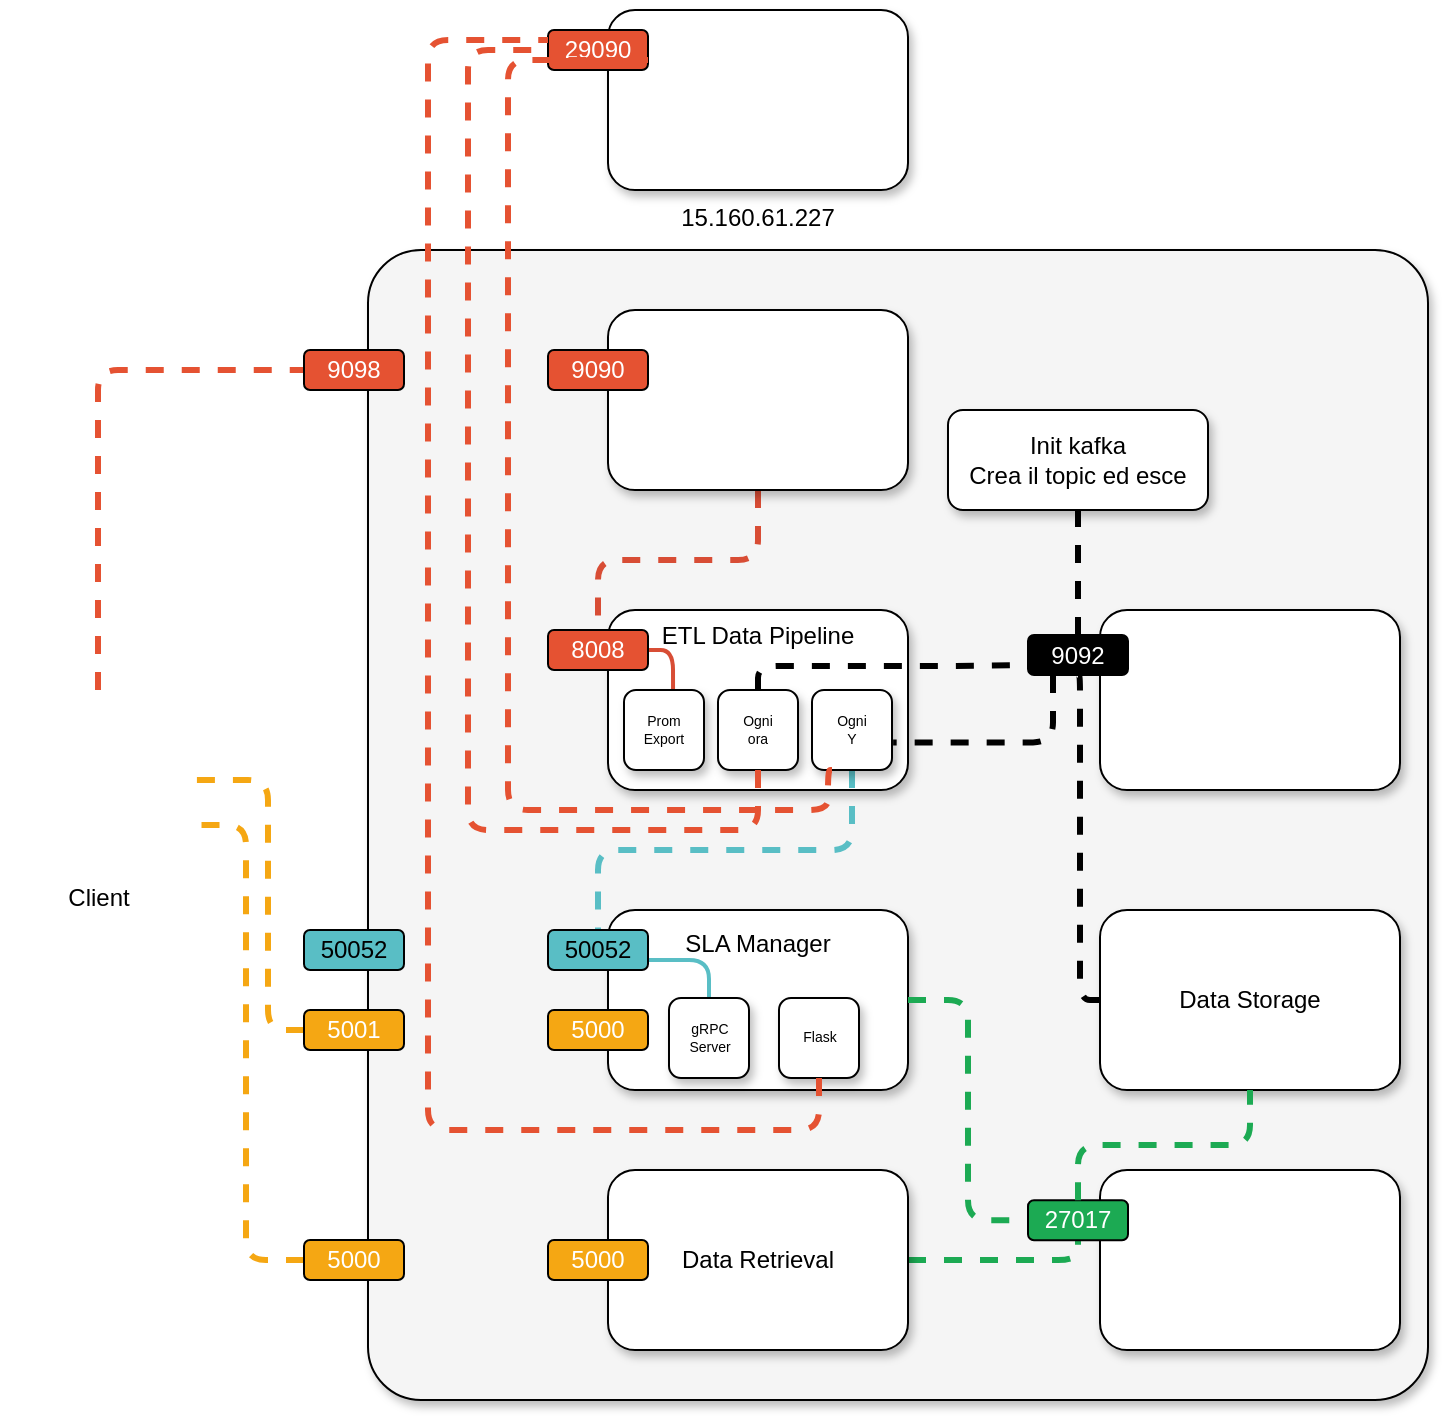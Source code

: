 <mxfile version="20.8.13" type="onedrive" pages="2"><diagram name="Compose" id="aaaa8250-4180-3840-79b5-4cada1eebb92"><mxGraphModel grid="1" page="1" gridSize="10" guides="1" tooltips="1" connect="1" arrows="1" fold="1" pageScale="1" pageWidth="850" pageHeight="1100" background="none" math="0" shadow="0"><root><mxCell id="0"/><mxCell id="1" parent="0"/><mxCell id="utp1hqAdSH0LAiPVSdbg-97" value="" style="rounded=1;whiteSpace=wrap;html=1;shadow=1;glass=0;sketch=0;strokeColor=#000000;strokeWidth=1;fontSize=12;fontColor=#000000;fillColor=#F5F5F5;arcSize=5;" vertex="1" parent="1"><mxGeometry x="1110" y="130" width="530" height="575" as="geometry"/></mxCell><mxCell id="iG1e5F6PXQnCfZHPMKA4-1" value="&lt;p style=&quot;line-height: 110%;&quot;&gt;ETL Data Pipeline&lt;/p&gt;&lt;p style=&quot;line-height: 110%;&quot;&gt;&lt;br&gt;&lt;/p&gt;&lt;p style=&quot;line-height: 220%;&quot;&gt;&lt;br&gt;&lt;/p&gt;" style="rounded=1;whiteSpace=wrap;html=1;sketch=0;shadow=1;glass=0;labelPosition=center;verticalLabelPosition=middle;align=center;verticalAlign=middle;spacing=15;" vertex="1" parent="1"><mxGeometry x="1230" y="310" width="150" height="90" as="geometry"/></mxCell><mxCell id="iG1e5F6PXQnCfZHPMKA4-5" style="edgeStyle=orthogonalEdgeStyle;orthogonalLoop=1;jettySize=auto;html=1;exitX=0.5;exitY=1;exitDx=0;exitDy=0;entryX=0.5;entryY=0;entryDx=0;entryDy=0;endArrow=none;endFill=0;strokeColor=#59BEC5;strokeWidth=3;rounded=1;dashed=1;" edge="1" parent="1" source="utp1hqAdSH0LAiPVSdbg-33" target="iG1e5F6PXQnCfZHPMKA4-4"><mxGeometry relative="1" as="geometry"><Array as="points"><mxPoint x="1352" y="430"/><mxPoint x="1225" y="430"/></Array></mxGeometry></mxCell><mxCell id="utp1hqAdSH0LAiPVSdbg-12" value="15.160.61.227" style="group;labelPosition=center;verticalLabelPosition=bottom;align=center;verticalAlign=top;" connectable="0" vertex="1" parent="1"><mxGeometry x="1230" y="10" width="150" height="90" as="geometry"/></mxCell><mxCell id="utp1hqAdSH0LAiPVSdbg-6" value="" style="rounded=1;whiteSpace=wrap;html=1;fontSize=12;fillColor=default;sketch=0;shadow=1;glass=0;" vertex="1" parent="utp1hqAdSH0LAiPVSdbg-12"><mxGeometry width="150" height="90" as="geometry"/></mxCell><mxCell id="utp1hqAdSH0LAiPVSdbg-4" value="" style="shape=image;imageAspect=0;aspect=fixed;verticalLabelPosition=bottom;verticalAlign=top;rounded=1;shadow=1;glass=0;sketch=0;fontSize=7;fillColor=default;image=https://www.vectorlogo.zone/logos/prometheusio/prometheusio-ar21.png;" vertex="1" parent="utp1hqAdSH0LAiPVSdbg-12"><mxGeometry x="5" y="10" width="140" height="70" as="geometry"/></mxCell><mxCell id="iG1e5F6PXQnCfZHPMKA4-6" value="" style="group;rounded=0;" vertex="1" connectable="0" parent="1"><mxGeometry x="1130" y="460" width="250" height="90" as="geometry"/></mxCell><mxCell id="iG1e5F6PXQnCfZHPMKA4-2" value="SLA Manager&lt;br&gt;&lt;br&gt;&lt;br&gt;&lt;br&gt;&lt;br&gt;" style="rounded=1;whiteSpace=wrap;html=1;glass=0;shadow=1;sketch=0;" vertex="1" parent="iG1e5F6PXQnCfZHPMKA4-6"><mxGeometry x="100" width="150" height="90" as="geometry"/></mxCell><mxCell id="iG1e5F6PXQnCfZHPMKA4-3" value="5000" style="rounded=1;whiteSpace=wrap;html=1;fillColor=#F5A713;fontColor=#FFFFFF;" vertex="1" parent="iG1e5F6PXQnCfZHPMKA4-6"><mxGeometry x="70" y="50" width="50" height="20" as="geometry"/></mxCell><mxCell id="utp1hqAdSH0LAiPVSdbg-53" style="edgeStyle=orthogonalEdgeStyle;rounded=1;orthogonalLoop=1;jettySize=auto;html=1;exitX=1;exitY=0.75;exitDx=0;exitDy=0;entryX=0.5;entryY=0;entryDx=0;entryDy=0;strokeColor=#59BEC5;strokeWidth=2;fontSize=7;endArrow=none;endFill=0;" edge="1" parent="iG1e5F6PXQnCfZHPMKA4-6" source="iG1e5F6PXQnCfZHPMKA4-4" target="utp1hqAdSH0LAiPVSdbg-49"><mxGeometry relative="1" as="geometry"/></mxCell><mxCell id="iG1e5F6PXQnCfZHPMKA4-4" value="50052" style="rounded=1;whiteSpace=wrap;html=1;fillColor=#59BEC5;" vertex="1" parent="iG1e5F6PXQnCfZHPMKA4-6"><mxGeometry x="70" y="10" width="50" height="20" as="geometry"/></mxCell><mxCell id="utp1hqAdSH0LAiPVSdbg-54" value="" style="group" connectable="0" vertex="1" parent="iG1e5F6PXQnCfZHPMKA4-6"><mxGeometry x="177" y="36" width="57" height="48" as="geometry"/></mxCell><mxCell id="utp1hqAdSH0LAiPVSdbg-46" value="Flask" style="rounded=1;whiteSpace=wrap;html=1;shadow=1;glass=0;sketch=0;strokeColor=#000000;strokeWidth=1;fontSize=7;fillColor=default;labelPosition=center;verticalLabelPosition=middle;align=center;verticalAlign=middle;" vertex="1" parent="utp1hqAdSH0LAiPVSdbg-54"><mxGeometry x="8.5" y="8" width="40.0" height="40" as="geometry"/></mxCell><mxCell id="utp1hqAdSH0LAiPVSdbg-45" value="" style="group" connectable="0" vertex="1" parent="utp1hqAdSH0LAiPVSdbg-54"><mxGeometry width="57" height="48" as="geometry"/></mxCell><mxCell id="utp1hqAdSH0LAiPVSdbg-47" value="" style="shape=image;imageAspect=0;aspect=fixed;verticalLabelPosition=bottom;verticalAlign=top;clipPath=inset(45.95% 40.67% 28.61% 51%);rounded=1;shadow=1;glass=0;sketch=0;strokeColor=#000000;strokeWidth=1;fontSize=7;fillColor=default;image=https://www.cs.uic.edu/~jbell/CourseNotes/OperatingSystems/images/Chapter4/4_01_ThreadDiagram.jpg;" vertex="1" parent="utp1hqAdSH0LAiPVSdbg-45"><mxGeometry width="16.751" height="29.474" as="geometry"/></mxCell><mxCell id="utp1hqAdSH0LAiPVSdbg-55" value="" style="group" connectable="0" vertex="1" parent="iG1e5F6PXQnCfZHPMKA4-6"><mxGeometry x="122" y="36" width="57" height="48" as="geometry"/></mxCell><mxCell id="utp1hqAdSH0LAiPVSdbg-49" value="gRPC&lt;br&gt;Server" style="rounded=1;whiteSpace=wrap;html=1;shadow=1;glass=0;sketch=0;strokeColor=#000000;strokeWidth=1;fontSize=7;fillColor=default;labelPosition=center;verticalLabelPosition=middle;align=center;verticalAlign=middle;" vertex="1" parent="utp1hqAdSH0LAiPVSdbg-55"><mxGeometry x="8.5" y="8" width="40.0" height="40" as="geometry"/></mxCell><mxCell id="utp1hqAdSH0LAiPVSdbg-48" value="" style="group" connectable="0" vertex="1" parent="utp1hqAdSH0LAiPVSdbg-55"><mxGeometry width="57" height="48" as="geometry"/></mxCell><mxCell id="utp1hqAdSH0LAiPVSdbg-50" value="" style="shape=image;imageAspect=0;aspect=fixed;verticalLabelPosition=bottom;verticalAlign=top;clipPath=inset(45.95% 40.67% 28.61% 51%);rounded=1;shadow=1;glass=0;sketch=0;strokeColor=#000000;strokeWidth=1;fontSize=7;fillColor=default;image=https://www.cs.uic.edu/~jbell/CourseNotes/OperatingSystems/images/Chapter4/4_01_ThreadDiagram.jpg;" vertex="1" parent="utp1hqAdSH0LAiPVSdbg-48"><mxGeometry width="16.751" height="29.474" as="geometry"/></mxCell><mxCell id="utp1hqAdSH0LAiPVSdbg-20" style="edgeStyle=orthogonalEdgeStyle;rounded=1;orthogonalLoop=1;jettySize=auto;html=1;exitX=1;exitY=0.5;exitDx=0;exitDy=0;entryX=0;entryY=0.5;entryDx=0;entryDy=0;dashed=1;strokeColor=#1CAA53;strokeWidth=3;fontSize=7;endArrow=none;endFill=0;" edge="1" parent="1" source="iG1e5F6PXQnCfZHPMKA4-2" target="utp1hqAdSH0LAiPVSdbg-76"><mxGeometry relative="1" as="geometry"/></mxCell><mxCell id="utp1hqAdSH0LAiPVSdbg-25" style="edgeStyle=orthogonalEdgeStyle;orthogonalLoop=1;jettySize=auto;html=1;exitX=0.5;exitY=1;exitDx=0;exitDy=0;entryX=0.5;entryY=0;entryDx=0;entryDy=0;dashed=1;strokeColor=#D84D35;strokeWidth=3;fontSize=7;endArrow=none;endFill=0;rounded=1;" edge="1" parent="1" source="utp1hqAdSH0LAiPVSdbg-9" target="utp1hqAdSH0LAiPVSdbg-32"><mxGeometry relative="1" as="geometry"/></mxCell><mxCell id="utp1hqAdSH0LAiPVSdbg-27" style="edgeStyle=orthogonalEdgeStyle;orthogonalLoop=1;jettySize=auto;html=1;exitX=1;exitY=0.5;exitDx=0;exitDy=0;dashed=1;strokeColor=#1CAA53;strokeWidth=3;fontSize=7;endArrow=none;endFill=0;rounded=1;entryX=0.5;entryY=1;entryDx=0;entryDy=0;" edge="1" parent="1" source="utp1hqAdSH0LAiPVSdbg-26" target="utp1hqAdSH0LAiPVSdbg-76"><mxGeometry relative="1" as="geometry"><Array as="points"><mxPoint x="1465" y="635"/></Array></mxGeometry></mxCell><mxCell id="utp1hqAdSH0LAiPVSdbg-26" value="Data Retrieval" style="rounded=1;whiteSpace=wrap;html=1;sketch=0;shadow=1;glass=0;" vertex="1" parent="1"><mxGeometry x="1230" y="590" width="150" height="90" as="geometry"/></mxCell><mxCell id="utp1hqAdSH0LAiPVSdbg-51" style="edgeStyle=orthogonalEdgeStyle;orthogonalLoop=1;jettySize=auto;html=1;exitX=1;exitY=0.5;exitDx=0;exitDy=0;entryX=0.613;entryY=0.002;entryDx=0;entryDy=0;strokeColor=#D84D35;strokeWidth=2;fontSize=7;endArrow=none;endFill=0;entryPerimeter=0;rounded=1;" edge="1" parent="1" source="utp1hqAdSH0LAiPVSdbg-32" target="utp1hqAdSH0LAiPVSdbg-43"><mxGeometry relative="1" as="geometry"><Array as="points"><mxPoint x="1263" y="330"/></Array></mxGeometry></mxCell><mxCell id="utp1hqAdSH0LAiPVSdbg-32" value="8008" style="rounded=1;whiteSpace=wrap;html=1;fillColor=#E55232;strokeColor=#000000;fontColor=#FFFFFF;" vertex="1" parent="1"><mxGeometry x="1200" y="320" width="50" height="20" as="geometry"/></mxCell><mxCell id="utp1hqAdSH0LAiPVSdbg-38" value="" style="group" connectable="0" vertex="1" parent="1"><mxGeometry x="1325" y="342" width="57" height="48" as="geometry"/></mxCell><mxCell id="utp1hqAdSH0LAiPVSdbg-33" value="Ogni &lt;br&gt;Y" style="rounded=1;whiteSpace=wrap;html=1;shadow=1;glass=0;sketch=0;strokeColor=#000000;strokeWidth=1;fontSize=7;fillColor=default;labelPosition=center;verticalLabelPosition=middle;align=center;verticalAlign=middle;" vertex="1" parent="utp1hqAdSH0LAiPVSdbg-38"><mxGeometry x="7" y="8" width="40.0" height="40" as="geometry"/></mxCell><mxCell id="utp1hqAdSH0LAiPVSdbg-37" value="" style="shape=image;imageAspect=0;aspect=fixed;verticalLabelPosition=bottom;verticalAlign=top;clipPath=inset(45.95% 40.67% 28.61% 51%);rounded=1;shadow=1;glass=0;sketch=0;strokeColor=#000000;strokeWidth=1;fontSize=7;fillColor=default;image=https://www.cs.uic.edu/~jbell/CourseNotes/OperatingSystems/images/Chapter4/4_01_ThreadDiagram.jpg;" vertex="1" parent="utp1hqAdSH0LAiPVSdbg-38"><mxGeometry width="16.751" height="29.474" as="geometry"/></mxCell><mxCell id="utp1hqAdSH0LAiPVSdbg-39" value="" style="group" connectable="0" vertex="1" parent="1"><mxGeometry x="1278" y="342" width="57" height="48" as="geometry"/></mxCell><mxCell id="utp1hqAdSH0LAiPVSdbg-40" value="Ogni &lt;br&gt;ora" style="rounded=1;whiteSpace=wrap;html=1;shadow=1;glass=0;sketch=0;strokeColor=#000000;strokeWidth=1;fontSize=7;fillColor=default;labelPosition=center;verticalLabelPosition=middle;align=center;verticalAlign=middle;" vertex="1" parent="utp1hqAdSH0LAiPVSdbg-39"><mxGeometry x="7" y="8" width="40" height="40" as="geometry"/></mxCell><mxCell id="utp1hqAdSH0LAiPVSdbg-41" value="" style="shape=image;imageAspect=0;aspect=fixed;verticalLabelPosition=bottom;verticalAlign=top;clipPath=inset(45.95% 40.67% 28.61% 51%);rounded=1;shadow=1;glass=0;sketch=0;strokeColor=#000000;strokeWidth=1;fontSize=7;fillColor=default;image=https://www.cs.uic.edu/~jbell/CourseNotes/OperatingSystems/images/Chapter4/4_01_ThreadDiagram.jpg;" vertex="1" parent="utp1hqAdSH0LAiPVSdbg-39"><mxGeometry width="17.05" height="30" as="geometry"/></mxCell><mxCell id="utp1hqAdSH0LAiPVSdbg-42" value="" style="group" connectable="0" vertex="1" parent="1"><mxGeometry x="1231" y="342" width="57" height="48" as="geometry"/></mxCell><mxCell id="utp1hqAdSH0LAiPVSdbg-43" value="Prom&lt;br&gt;Export" style="rounded=1;whiteSpace=wrap;html=1;shadow=1;glass=0;sketch=0;strokeColor=#000000;strokeWidth=1;fontSize=7;fillColor=default;labelPosition=center;verticalLabelPosition=middle;align=center;verticalAlign=middle;" vertex="1" parent="utp1hqAdSH0LAiPVSdbg-42"><mxGeometry x="7" y="8" width="40" height="40" as="geometry"/></mxCell><mxCell id="utp1hqAdSH0LAiPVSdbg-44" value="" style="shape=image;imageAspect=0;aspect=fixed;verticalLabelPosition=bottom;verticalAlign=top;clipPath=inset(45.95% 40.67% 28.61% 51%);rounded=1;shadow=1;glass=0;sketch=0;strokeColor=#000000;strokeWidth=1;fontSize=7;fillColor=default;image=https://www.cs.uic.edu/~jbell/CourseNotes/OperatingSystems/images/Chapter4/4_01_ThreadDiagram.jpg;" vertex="1" parent="utp1hqAdSH0LAiPVSdbg-42"><mxGeometry width="17.05" height="30" as="geometry"/></mxCell><mxCell id="utp1hqAdSH0LAiPVSdbg-75" value="5000" style="rounded=1;whiteSpace=wrap;html=1;fillColor=#F5A713;fontColor=#FFFFFF;" vertex="1" parent="1"><mxGeometry x="1200" y="625" width="50" height="20" as="geometry"/></mxCell><mxCell id="vzFOepghkAmz84UHeg6a-5" style="edgeStyle=orthogonalEdgeStyle;rounded=1;orthogonalLoop=1;jettySize=auto;html=1;exitX=0.25;exitY=1;exitDx=0;exitDy=0;entryX=1.014;entryY=0.656;entryDx=0;entryDy=0;entryPerimeter=0;fontSize=7;fontColor=#FFFFFF;endArrow=none;strokeColor=#000000;dashed=1;strokeWidth=3;endFill=0;" edge="1" parent="1" source="utp1hqAdSH0LAiPVSdbg-73" target="utp1hqAdSH0LAiPVSdbg-33"><mxGeometry relative="1" as="geometry"/></mxCell><mxCell id="utp1hqAdSH0LAiPVSdbg-88" style="edgeStyle=orthogonalEdgeStyle;rounded=1;orthogonalLoop=1;jettySize=auto;html=1;exitX=0.5;exitY=0;exitDx=0;exitDy=0;entryX=0;entryY=0.75;entryDx=0;entryDy=0;dashed=1;strokeColor=#000000;strokeWidth=3;fontSize=7;fontColor=#FFFFFF;endArrow=none;endFill=0;" edge="1" parent="1" source="utp1hqAdSH0LAiPVSdbg-40" target="utp1hqAdSH0LAiPVSdbg-73"><mxGeometry relative="1" as="geometry"><Array as="points"><mxPoint x="1305" y="338"/><mxPoint x="1405" y="338"/></Array></mxGeometry></mxCell><mxCell id="utp1hqAdSH0LAiPVSdbg-89" value="29090" style="rounded=1;whiteSpace=wrap;html=1;fillColor=#E55232;fontColor=#FFFFFF;" vertex="1" parent="1"><mxGeometry x="1200" y="20" width="50" height="20" as="geometry"/></mxCell><mxCell id="utp1hqAdSH0LAiPVSdbg-105" style="edgeStyle=orthogonalEdgeStyle;rounded=1;jumpSize=5;orthogonalLoop=1;jettySize=auto;html=1;exitX=0.5;exitY=0;exitDx=0;exitDy=0;entryX=0;entryY=0.5;entryDx=0;entryDy=0;dashed=1;strokeColor=#E55232;strokeWidth=3;fontSize=12;fontColor=#000000;endArrow=none;endFill=0;" edge="1" parent="1" source="utp1hqAdSH0LAiPVSdbg-91" target="utp1hqAdSH0LAiPVSdbg-104"><mxGeometry relative="1" as="geometry"/></mxCell><mxCell id="utp1hqAdSH0LAiPVSdbg-91" value="&lt;font color=&quot;#000000&quot; style=&quot;font-size: 12px;&quot;&gt;Client&lt;/font&gt;" style="shape=image;html=1;verticalAlign=top;verticalLabelPosition=bottom;labelBackgroundColor=#ffffff;imageAspect=0;aspect=fixed;image=https://cdn0.iconfinder.com/data/icons/devices-42/512/Macbook-128.png;rounded=1;shadow=1;glass=0;sketch=0;strokeColor=#000000;strokeWidth=1;fontSize=7;fontColor=#FFFFFF;fillColor=#1CAA53;" vertex="1" parent="1"><mxGeometry x="930" y="350" width="90" height="90" as="geometry"/></mxCell><mxCell id="utp1hqAdSH0LAiPVSdbg-94" style="edgeStyle=orthogonalEdgeStyle;rounded=1;orthogonalLoop=1;jettySize=auto;html=1;exitX=0.5;exitY=1;exitDx=0;exitDy=0;entryX=0;entryY=0.5;entryDx=0;entryDy=0;strokeColor=#E55232;strokeWidth=3;fontSize=12;fontColor=#000000;endArrow=none;endFill=0;dashed=1;" edge="1" parent="1" source="utp1hqAdSH0LAiPVSdbg-40" target="utp1hqAdSH0LAiPVSdbg-89"><mxGeometry relative="1" as="geometry"><Array as="points"><mxPoint x="1305" y="420"/><mxPoint x="1160" y="420"/><mxPoint x="1160" y="30"/></Array></mxGeometry></mxCell><mxCell id="utp1hqAdSH0LAiPVSdbg-95" style="edgeStyle=orthogonalEdgeStyle;rounded=1;orthogonalLoop=1;jettySize=auto;html=1;exitX=0.25;exitY=1;exitDx=0;exitDy=0;strokeColor=#E55232;strokeWidth=3;fontSize=12;fontColor=#000000;endArrow=none;endFill=0;dashed=1;jumpSize=5;entryX=1;entryY=0.75;entryDx=0;entryDy=0;" edge="1" parent="1" source="utp1hqAdSH0LAiPVSdbg-33" target="utp1hqAdSH0LAiPVSdbg-89"><mxGeometry relative="1" as="geometry"><mxPoint x="1349" y="390" as="sourcePoint"/><mxPoint x="1087" y="170" as="targetPoint"/><Array as="points"><mxPoint x="1340" y="390"/><mxPoint x="1340" y="410"/><mxPoint x="1180" y="410"/><mxPoint x="1180" y="35"/></Array></mxGeometry></mxCell><mxCell id="utp1hqAdSH0LAiPVSdbg-96" style="edgeStyle=orthogonalEdgeStyle;rounded=1;jumpSize=5;orthogonalLoop=1;jettySize=auto;html=1;exitX=0.5;exitY=1;exitDx=0;exitDy=0;strokeColor=#E55232;strokeWidth=3;fontSize=12;fontColor=#000000;endArrow=none;endFill=0;dashed=1;entryX=0;entryY=0.25;entryDx=0;entryDy=0;" edge="1" parent="1" source="utp1hqAdSH0LAiPVSdbg-46" target="utp1hqAdSH0LAiPVSdbg-89"><mxGeometry relative="1" as="geometry"><mxPoint x="1200" y="40" as="targetPoint"/><Array as="points"><mxPoint x="1336" y="570"/><mxPoint x="1140" y="570"/><mxPoint x="1140" y="25"/></Array></mxGeometry></mxCell><mxCell id="utp1hqAdSH0LAiPVSdbg-9" value="" style="rounded=1;whiteSpace=wrap;html=1;fontSize=12;fillColor=default;sketch=0;shadow=1;glass=0;" vertex="1" parent="1"><mxGeometry x="1230" y="160" width="150" height="90" as="geometry"/></mxCell><mxCell id="utp1hqAdSH0LAiPVSdbg-10" value="" style="shape=image;imageAspect=0;aspect=fixed;verticalLabelPosition=bottom;verticalAlign=top;rounded=1;shadow=1;glass=0;sketch=0;fontSize=7;fillColor=default;image=https://www.vectorlogo.zone/logos/prometheusio/prometheusio-ar21.png;" vertex="1" parent="1"><mxGeometry x="1235" y="170" width="140" height="70" as="geometry"/></mxCell><mxCell id="utp1hqAdSH0LAiPVSdbg-56" value="9090" style="rounded=1;whiteSpace=wrap;html=1;fillColor=#E55232;fontColor=#FFFFFF;" vertex="1" parent="1"><mxGeometry x="1200" y="180" width="50" height="20" as="geometry"/></mxCell><mxCell id="utp1hqAdSH0LAiPVSdbg-13" value="" style="group" connectable="0" vertex="1" parent="1"><mxGeometry x="1476" y="590" width="150" height="90" as="geometry"/></mxCell><mxCell id="utp1hqAdSH0LAiPVSdbg-2" value="" style="rounded=1;whiteSpace=wrap;html=1;fontSize=12;fillColor=default;sketch=0;shadow=1;glass=0;" vertex="1" parent="utp1hqAdSH0LAiPVSdbg-13"><mxGeometry width="150" height="90" as="geometry"/></mxCell><mxCell id="utp1hqAdSH0LAiPVSdbg-1" value="" style="shape=image;imageAspect=0;aspect=fixed;verticalLabelPosition=bottom;verticalAlign=top;rounded=0;fontSize=7;fillColor=default;image=https://upload.wikimedia.org/wikipedia/commons/thumb/9/93/MongoDB_Logo.svg/1024px-MongoDB_Logo.svg.png;" vertex="1" parent="utp1hqAdSH0LAiPVSdbg-13"><mxGeometry x="19.29" y="28.125" width="111.43" height="30" as="geometry"/></mxCell><mxCell id="utp1hqAdSH0LAiPVSdbg-76" value="27017" style="rounded=1;whiteSpace=wrap;html=1;fillColor=#1CAA53;fontColor=#FFFFFF;" vertex="1" parent="utp1hqAdSH0LAiPVSdbg-13"><mxGeometry x="-36" y="15.13" width="50" height="20" as="geometry"/></mxCell><mxCell id="utp1hqAdSH0LAiPVSdbg-17" value="" style="group" connectable="0" vertex="1" parent="1"><mxGeometry x="1476" y="310" width="150" height="90" as="geometry"/></mxCell><mxCell id="utp1hqAdSH0LAiPVSdbg-16" value="" style="rounded=1;whiteSpace=wrap;html=1;sketch=0;shadow=1;glass=0;" vertex="1" parent="utp1hqAdSH0LAiPVSdbg-17"><mxGeometry width="150" height="90.0" as="geometry"/></mxCell><mxCell id="utp1hqAdSH0LAiPVSdbg-15" value="" style="shape=image;imageAspect=0;aspect=fixed;verticalLabelPosition=bottom;verticalAlign=top;rounded=1;shadow=1;glass=0;sketch=0;strokeColor=#3399FF;strokeWidth=1;fontSize=7;fillColor=none;image=https://upload.wikimedia.org/wikipedia/commons/thumb/5/53/Apache_kafka_wordtype.svg/2560px-Apache_kafka_wordtype.svg.png;" vertex="1" parent="utp1hqAdSH0LAiPVSdbg-17"><mxGeometry x="27.49" y="21.25" width="95.01" height="47.5" as="geometry"/></mxCell><mxCell id="utp1hqAdSH0LAiPVSdbg-18" value="Data Storage" style="rounded=1;whiteSpace=wrap;html=1;sketch=0;shadow=1;glass=0;" vertex="1" parent="1"><mxGeometry x="1476" y="460" width="150" height="90" as="geometry"/></mxCell><mxCell id="utp1hqAdSH0LAiPVSdbg-22" style="edgeStyle=orthogonalEdgeStyle;rounded=1;orthogonalLoop=1;jettySize=auto;html=1;exitX=0.5;exitY=0;exitDx=0;exitDy=0;dashed=1;strokeColor=#1CAA53;strokeWidth=3;fontSize=7;endArrow=none;endFill=0;" edge="1" parent="1" source="utp1hqAdSH0LAiPVSdbg-76" target="utp1hqAdSH0LAiPVSdbg-18"><mxGeometry relative="1" as="geometry"/></mxCell><mxCell id="utp1hqAdSH0LAiPVSdbg-58" value="Init kafka&lt;br&gt;Crea il topic ed esce" style="rounded=1;whiteSpace=wrap;html=1;sketch=0;shadow=1;glass=0;" vertex="1" parent="1"><mxGeometry x="1400" y="210" width="130" height="50" as="geometry"/></mxCell><mxCell id="utp1hqAdSH0LAiPVSdbg-86" style="edgeStyle=orthogonalEdgeStyle;rounded=1;orthogonalLoop=1;jettySize=auto;html=1;exitX=0.5;exitY=0;exitDx=0;exitDy=0;entryX=0.5;entryY=1;entryDx=0;entryDy=0;dashed=1;strokeColor=#000000;strokeWidth=3;fontSize=7;fontColor=#FFFFFF;endArrow=none;endFill=0;" edge="1" parent="1" source="utp1hqAdSH0LAiPVSdbg-73" target="utp1hqAdSH0LAiPVSdbg-58"><mxGeometry relative="1" as="geometry"/></mxCell><mxCell id="utp1hqAdSH0LAiPVSdbg-73" value="9092" style="rounded=1;whiteSpace=wrap;html=1;fillColor=#000000;fontColor=#FFFFFF;" vertex="1" parent="1"><mxGeometry x="1440" y="322.5" width="50" height="20" as="geometry"/></mxCell><mxCell id="utp1hqAdSH0LAiPVSdbg-79" style="edgeStyle=orthogonalEdgeStyle;orthogonalLoop=1;jettySize=auto;html=1;exitX=0;exitY=0.5;exitDx=0;exitDy=0;entryX=0.5;entryY=1;entryDx=0;entryDy=0;strokeColor=#000000;strokeWidth=3;fontSize=7;fontColor=#FFFFFF;endArrow=none;endFill=0;rounded=1;dashed=1;" edge="1" parent="1" source="utp1hqAdSH0LAiPVSdbg-18" target="utp1hqAdSH0LAiPVSdbg-73"><mxGeometry relative="1" as="geometry"><Array as="points"><mxPoint x="1466" y="505"/><mxPoint x="1466" y="343"/></Array></mxGeometry></mxCell><mxCell id="utp1hqAdSH0LAiPVSdbg-108" style="edgeStyle=orthogonalEdgeStyle;rounded=1;jumpSize=5;orthogonalLoop=1;jettySize=auto;html=1;exitX=0;exitY=0.5;exitDx=0;exitDy=0;entryX=1;entryY=0.75;entryDx=0;entryDy=0;dashed=1;strokeColor=#F5A713;strokeWidth=3;fontSize=12;fontColor=#000000;endArrow=none;endFill=0;" edge="1" parent="1" source="utp1hqAdSH0LAiPVSdbg-99" target="utp1hqAdSH0LAiPVSdbg-91"><mxGeometry relative="1" as="geometry"/></mxCell><mxCell id="utp1hqAdSH0LAiPVSdbg-99" value="5000" style="rounded=1;whiteSpace=wrap;html=1;fillColor=#F5A713;fontColor=#FFFFFF;" vertex="1" parent="1"><mxGeometry x="1078" y="625" width="50" height="20" as="geometry"/></mxCell><mxCell id="utp1hqAdSH0LAiPVSdbg-107" style="edgeStyle=orthogonalEdgeStyle;rounded=1;jumpSize=5;orthogonalLoop=1;jettySize=auto;html=1;exitX=0;exitY=0.5;exitDx=0;exitDy=0;entryX=1;entryY=0.5;entryDx=0;entryDy=0;dashed=1;strokeColor=#F5A713;strokeWidth=3;fontSize=12;fontColor=#000000;endArrow=none;endFill=0;" edge="1" parent="1" source="utp1hqAdSH0LAiPVSdbg-100" target="utp1hqAdSH0LAiPVSdbg-91"><mxGeometry relative="1" as="geometry"><Array as="points"><mxPoint x="1060" y="520"/><mxPoint x="1060" y="395"/></Array></mxGeometry></mxCell><mxCell id="utp1hqAdSH0LAiPVSdbg-100" value="5001" style="rounded=1;whiteSpace=wrap;html=1;fillColor=#F5A713;fontColor=#FFFFFF;" vertex="1" parent="1"><mxGeometry x="1078" y="510" width="50" height="20" as="geometry"/></mxCell><mxCell id="utp1hqAdSH0LAiPVSdbg-101" value="50052" style="rounded=1;whiteSpace=wrap;html=1;fillColor=#59BEC5;" vertex="1" parent="1"><mxGeometry x="1078" y="470" width="50" height="20" as="geometry"/></mxCell><mxCell id="utp1hqAdSH0LAiPVSdbg-104" value="9098" style="rounded=1;whiteSpace=wrap;html=1;fillColor=#E55232;fontColor=#FFFFFF;" vertex="1" parent="1"><mxGeometry x="1078" y="180" width="50" height="20" as="geometry"/></mxCell><mxCell id="utp1hqAdSH0LAiPVSdbg-110" value="" style="shape=image;imageAspect=0;aspect=fixed;verticalLabelPosition=bottom;verticalAlign=top;rounded=1;shadow=1;glass=0;sketch=0;strokeColor=#000000;strokeWidth=1;fontSize=12;fontColor=#FFFFFF;fillColor=#F5A713;image=https://miro.medium.com/max/453/1*QVFjsW8gyIXeCUJucmK4XA.png;" vertex="1" parent="1"><mxGeometry x="1523" y="140.66" width="103" height="59.34" as="geometry"/></mxCell></root></mxGraphModel></diagram><diagram id="98zNDIMcawrVciqw_NIn" name="K8s"><mxGraphModel grid="1" page="1" gridSize="10" guides="1" tooltips="1" connect="1" arrows="1" fold="1" pageScale="1" pageWidth="827" pageHeight="1169" math="0" shadow="0"><root><mxCell id="0"/><mxCell id="1" parent="0"/></root></mxGraphModel></diagram></mxfile>